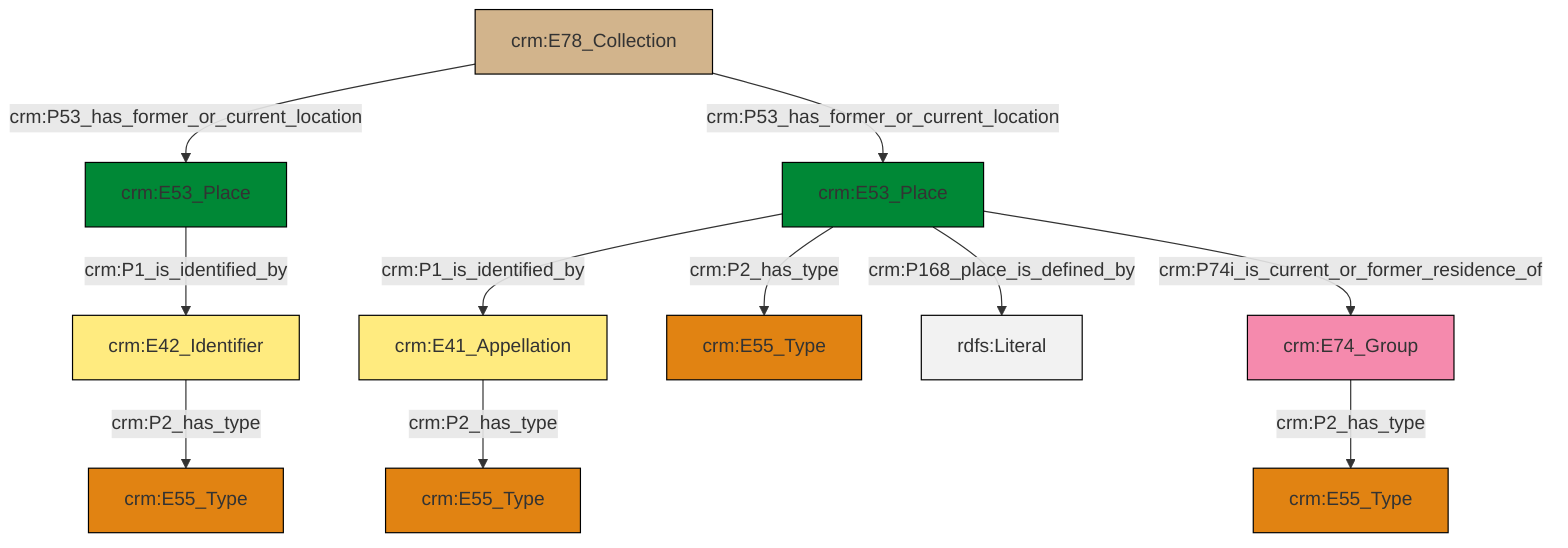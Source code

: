 graph TD
classDef Literal fill:#f2f2f2,stroke:#000000;
classDef CRM_Entity fill:#FFFFFF,stroke:#000000;
classDef Temporal_Entity fill:#00C9E6, stroke:#000000;
classDef Type fill:#E18312, stroke:#000000;
classDef Time-Span fill:#2C9C91, stroke:#000000;
classDef Appellation fill:#FFEB7F, stroke:#000000;
classDef Place fill:#008836, stroke:#000000;
classDef Persistent_Item fill:#B266B2, stroke:#000000;
classDef Conceptual_Object fill:#FFD700, stroke:#000000;
classDef Physical_Thing fill:#D2B48C, stroke:#000000;
classDef Actor fill:#f58aad, stroke:#000000;
classDef PC_Classes fill:#4ce600, stroke:#000000;
classDef Multi fill:#cccccc,stroke:#000000;

2["crm:E42_Identifier"]:::Appellation -->|crm:P2_has_type| 3["crm:E55_Type"]:::Type
4["crm:E41_Appellation"]:::Appellation -->|crm:P2_has_type| 5["crm:E55_Type"]:::Type
6["crm:E78_Collection"]:::Physical_Thing -->|crm:P53_has_former_or_current_location| 7["crm:E53_Place"]:::Place
0["crm:E53_Place"]:::Place -->|crm:P1_is_identified_by| 4["crm:E41_Appellation"]:::Appellation
0["crm:E53_Place"]:::Place -->|crm:P168_place_is_defined_by| 14[rdfs:Literal]:::Literal
16["crm:E74_Group"]:::Actor -->|crm:P2_has_type| 10["crm:E55_Type"]:::Type
0["crm:E53_Place"]:::Place -->|crm:P74i_is_current_or_former_residence_of| 16["crm:E74_Group"]:::Actor
6["crm:E78_Collection"]:::Physical_Thing -->|crm:P53_has_former_or_current_location| 0["crm:E53_Place"]:::Place
7["crm:E53_Place"]:::Place -->|crm:P1_is_identified_by| 2["crm:E42_Identifier"]:::Appellation
0["crm:E53_Place"]:::Place -->|crm:P2_has_type| 8["crm:E55_Type"]:::Type